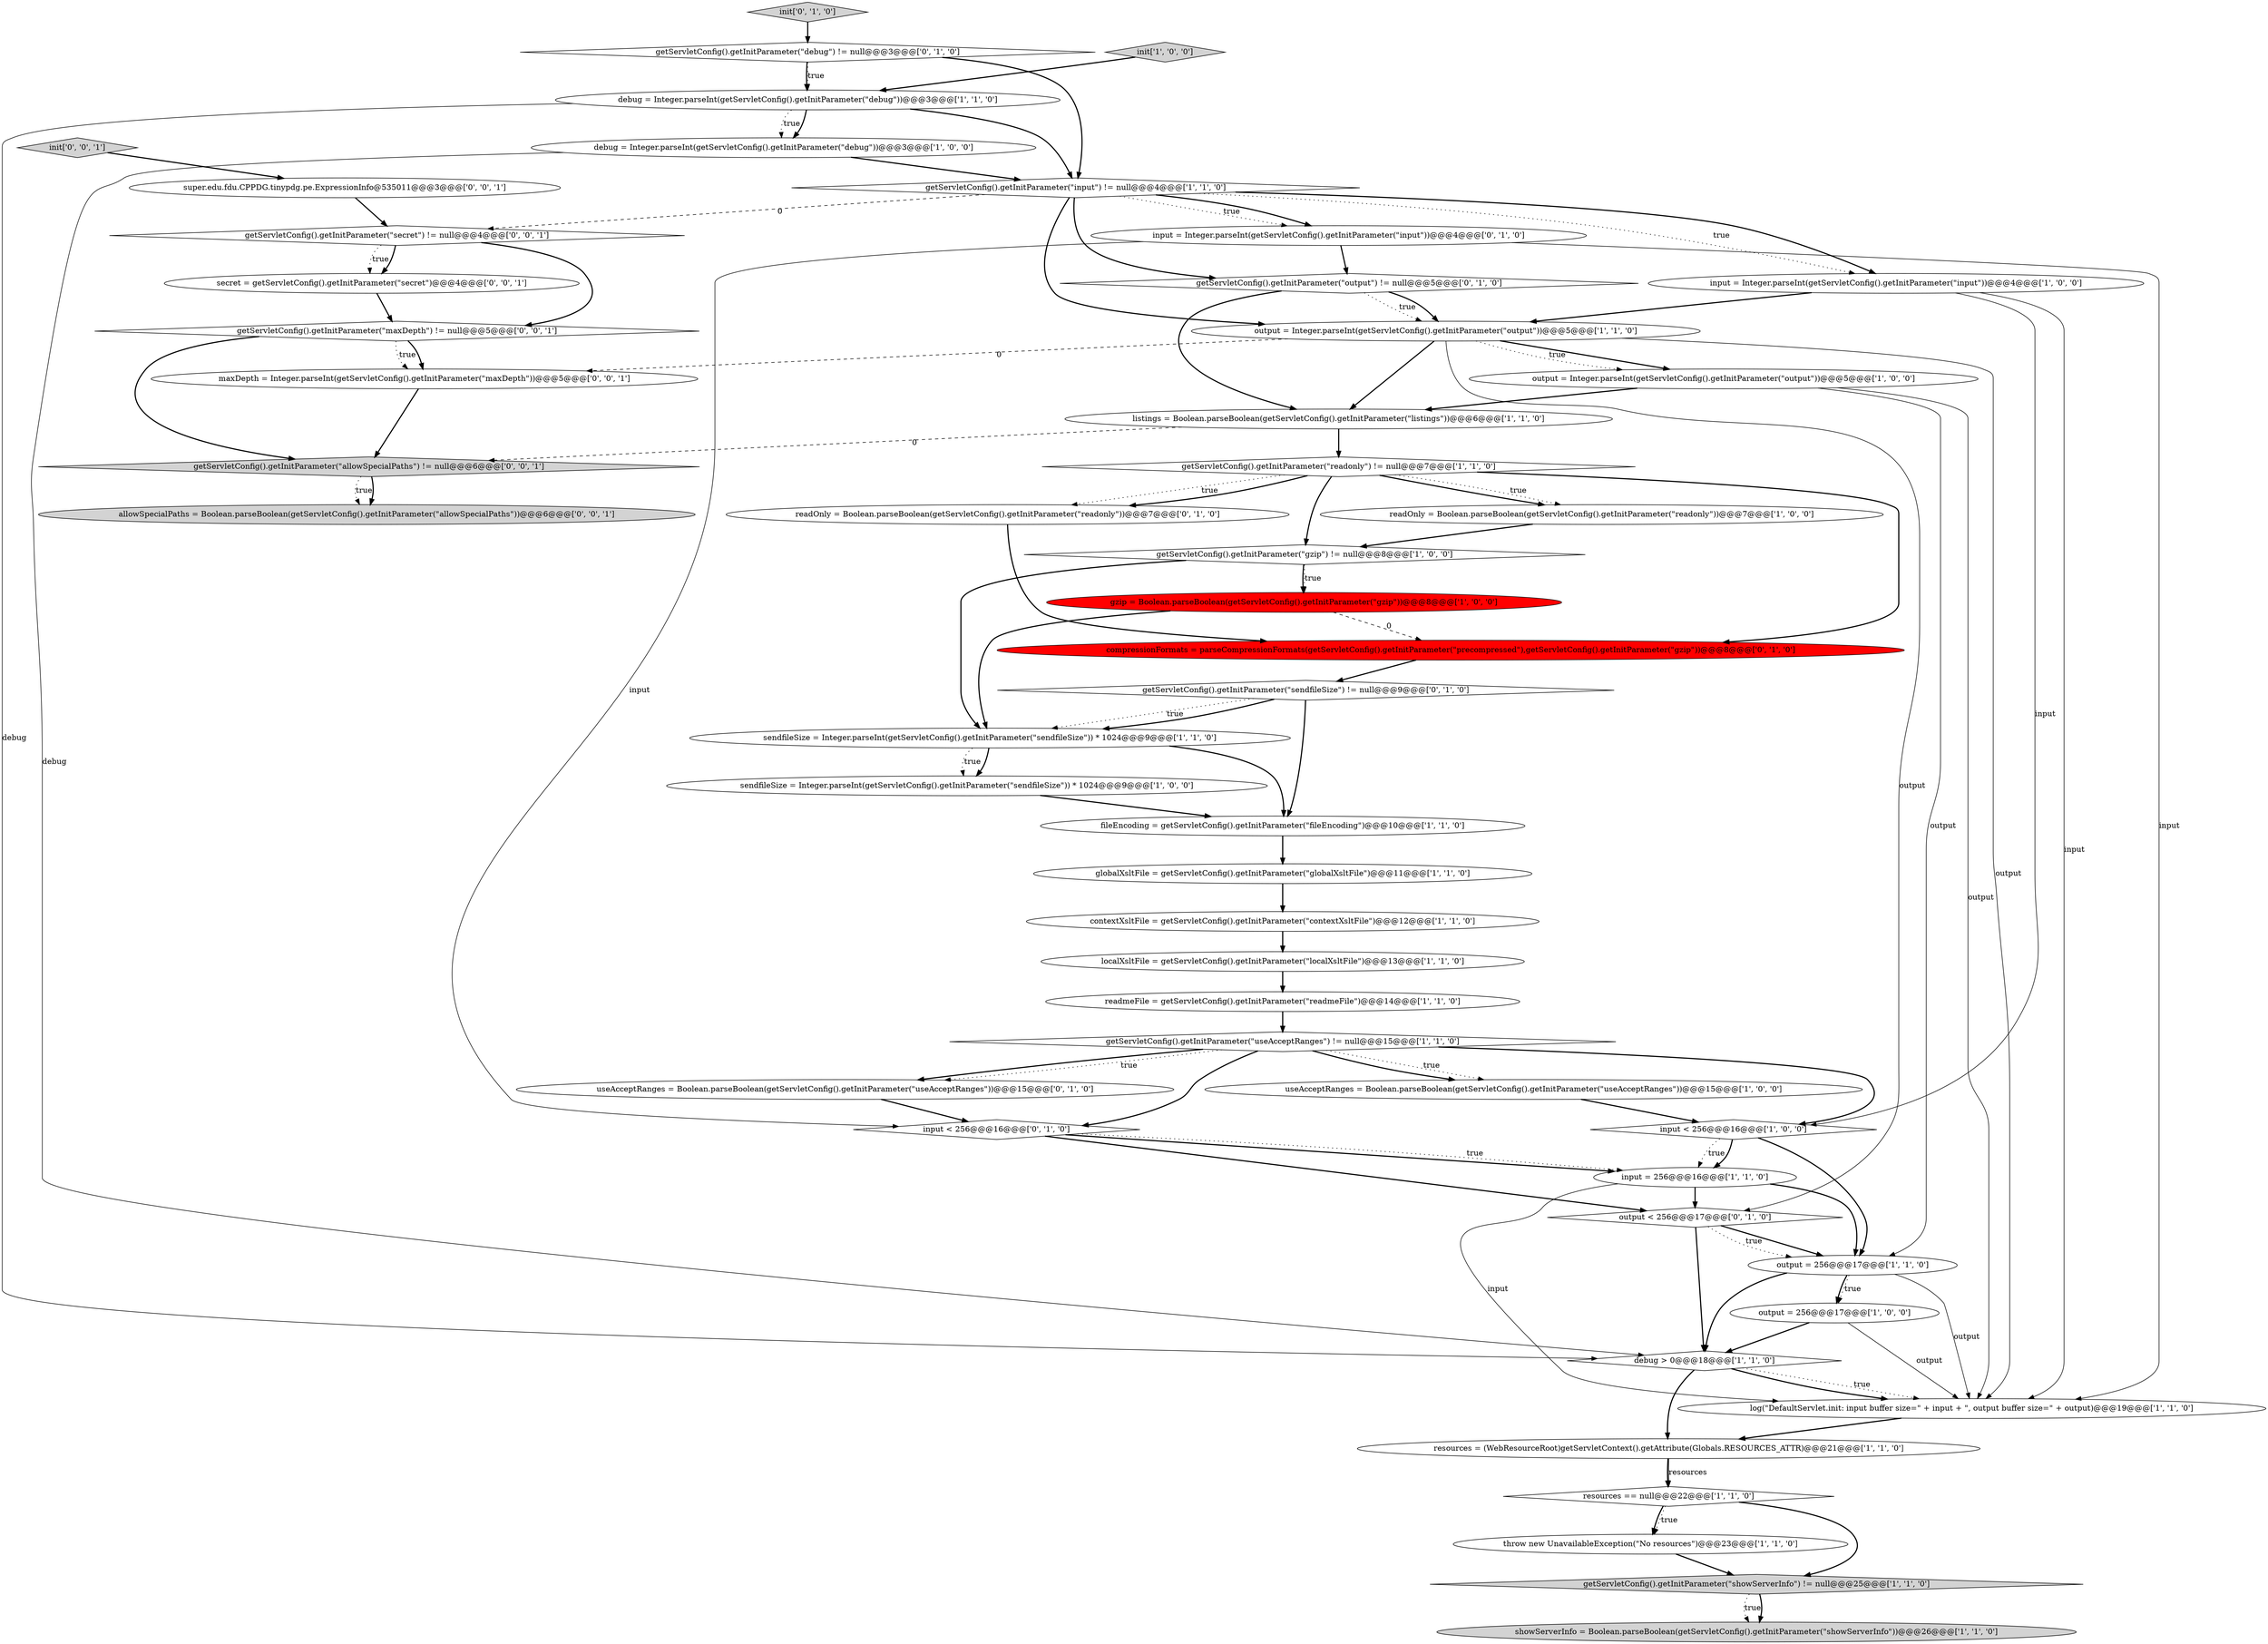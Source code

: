 digraph {
19 [style = filled, label = "output = 256@@@17@@@['1', '1', '0']", fillcolor = white, shape = ellipse image = "AAA0AAABBB1BBB"];
36 [style = filled, label = "input = Integer.parseInt(getServletConfig().getInitParameter(\"input\"))@@@4@@@['0', '1', '0']", fillcolor = white, shape = ellipse image = "AAA0AAABBB2BBB"];
22 [style = filled, label = "sendfileSize = Integer.parseInt(getServletConfig().getInitParameter(\"sendfileSize\")) * 1024@@@9@@@['1', '0', '0']", fillcolor = white, shape = ellipse image = "AAA0AAABBB1BBB"];
21 [style = filled, label = "debug = Integer.parseInt(getServletConfig().getInitParameter(\"debug\"))@@@3@@@['1', '0', '0']", fillcolor = white, shape = ellipse image = "AAA0AAABBB1BBB"];
9 [style = filled, label = "init['1', '0', '0']", fillcolor = lightgray, shape = diamond image = "AAA0AAABBB1BBB"];
40 [style = filled, label = "input < 256@@@16@@@['0', '1', '0']", fillcolor = white, shape = diamond image = "AAA0AAABBB2BBB"];
48 [style = filled, label = "maxDepth = Integer.parseInt(getServletConfig().getInitParameter(\"maxDepth\"))@@@5@@@['0', '0', '1']", fillcolor = white, shape = ellipse image = "AAA0AAABBB3BBB"];
29 [style = filled, label = "showServerInfo = Boolean.parseBoolean(getServletConfig().getInitParameter(\"showServerInfo\"))@@@26@@@['1', '1', '0']", fillcolor = lightgray, shape = ellipse image = "AAA0AAABBB1BBB"];
7 [style = filled, label = "getServletConfig().getInitParameter(\"gzip\") != null@@@8@@@['1', '0', '0']", fillcolor = white, shape = diamond image = "AAA0AAABBB1BBB"];
32 [style = filled, label = "getServletConfig().getInitParameter(\"debug\") != null@@@3@@@['0', '1', '0']", fillcolor = white, shape = diamond image = "AAA0AAABBB2BBB"];
39 [style = filled, label = "getServletConfig().getInitParameter(\"output\") != null@@@5@@@['0', '1', '0']", fillcolor = white, shape = diamond image = "AAA0AAABBB2BBB"];
33 [style = filled, label = "output < 256@@@17@@@['0', '1', '0']", fillcolor = white, shape = diamond image = "AAA0AAABBB2BBB"];
13 [style = filled, label = "debug > 0@@@18@@@['1', '1', '0']", fillcolor = white, shape = diamond image = "AAA0AAABBB1BBB"];
8 [style = filled, label = "input < 256@@@16@@@['1', '0', '0']", fillcolor = white, shape = diamond image = "AAA0AAABBB1BBB"];
15 [style = filled, label = "globalXsltFile = getServletConfig().getInitParameter(\"globalXsltFile\")@@@11@@@['1', '1', '0']", fillcolor = white, shape = ellipse image = "AAA0AAABBB1BBB"];
24 [style = filled, label = "resources == null@@@22@@@['1', '1', '0']", fillcolor = white, shape = diamond image = "AAA0AAABBB1BBB"];
49 [style = filled, label = "getServletConfig().getInitParameter(\"allowSpecialPaths\") != null@@@6@@@['0', '0', '1']", fillcolor = lightgray, shape = diamond image = "AAA0AAABBB3BBB"];
6 [style = filled, label = "throw new UnavailableException(\"No resources\")@@@23@@@['1', '1', '0']", fillcolor = white, shape = ellipse image = "AAA0AAABBB1BBB"];
34 [style = filled, label = "getServletConfig().getInitParameter(\"sendfileSize\") != null@@@9@@@['0', '1', '0']", fillcolor = white, shape = diamond image = "AAA0AAABBB2BBB"];
44 [style = filled, label = "allowSpecialPaths = Boolean.parseBoolean(getServletConfig().getInitParameter(\"allowSpecialPaths\"))@@@6@@@['0', '0', '1']", fillcolor = lightgray, shape = ellipse image = "AAA0AAABBB3BBB"];
42 [style = filled, label = "super.edu.fdu.CPPDG.tinypdg.pe.ExpressionInfo@535011@@@3@@@['0', '0', '1']", fillcolor = white, shape = ellipse image = "AAA0AAABBB3BBB"];
41 [style = filled, label = "init['0', '1', '0']", fillcolor = lightgray, shape = diamond image = "AAA0AAABBB2BBB"];
20 [style = filled, label = "localXsltFile = getServletConfig().getInitParameter(\"localXsltFile\")@@@13@@@['1', '1', '0']", fillcolor = white, shape = ellipse image = "AAA0AAABBB1BBB"];
18 [style = filled, label = "listings = Boolean.parseBoolean(getServletConfig().getInitParameter(\"listings\"))@@@6@@@['1', '1', '0']", fillcolor = white, shape = ellipse image = "AAA0AAABBB1BBB"];
31 [style = filled, label = "getServletConfig().getInitParameter(\"useAcceptRanges\") != null@@@15@@@['1', '1', '0']", fillcolor = white, shape = diamond image = "AAA0AAABBB1BBB"];
43 [style = filled, label = "getServletConfig().getInitParameter(\"maxDepth\") != null@@@5@@@['0', '0', '1']", fillcolor = white, shape = diamond image = "AAA0AAABBB3BBB"];
11 [style = filled, label = "contextXsltFile = getServletConfig().getInitParameter(\"contextXsltFile\")@@@12@@@['1', '1', '0']", fillcolor = white, shape = ellipse image = "AAA0AAABBB1BBB"];
37 [style = filled, label = "compressionFormats = parseCompressionFormats(getServletConfig().getInitParameter(\"precompressed\"),getServletConfig().getInitParameter(\"gzip\"))@@@8@@@['0', '1', '0']", fillcolor = red, shape = ellipse image = "AAA1AAABBB2BBB"];
16 [style = filled, label = "log(\"DefaultServlet.init: input buffer size=\" + input + \", output buffer size=\" + output)@@@19@@@['1', '1', '0']", fillcolor = white, shape = ellipse image = "AAA0AAABBB1BBB"];
27 [style = filled, label = "gzip = Boolean.parseBoolean(getServletConfig().getInitParameter(\"gzip\"))@@@8@@@['1', '0', '0']", fillcolor = red, shape = ellipse image = "AAA1AAABBB1BBB"];
10 [style = filled, label = "readOnly = Boolean.parseBoolean(getServletConfig().getInitParameter(\"readonly\"))@@@7@@@['1', '0', '0']", fillcolor = white, shape = ellipse image = "AAA0AAABBB1BBB"];
17 [style = filled, label = "getServletConfig().getInitParameter(\"showServerInfo\") != null@@@25@@@['1', '1', '0']", fillcolor = lightgray, shape = diamond image = "AAA0AAABBB1BBB"];
3 [style = filled, label = "fileEncoding = getServletConfig().getInitParameter(\"fileEncoding\")@@@10@@@['1', '1', '0']", fillcolor = white, shape = ellipse image = "AAA0AAABBB1BBB"];
47 [style = filled, label = "init['0', '0', '1']", fillcolor = lightgray, shape = diamond image = "AAA0AAABBB3BBB"];
25 [style = filled, label = "sendfileSize = Integer.parseInt(getServletConfig().getInitParameter(\"sendfileSize\")) * 1024@@@9@@@['1', '1', '0']", fillcolor = white, shape = ellipse image = "AAA0AAABBB1BBB"];
35 [style = filled, label = "useAcceptRanges = Boolean.parseBoolean(getServletConfig().getInitParameter(\"useAcceptRanges\"))@@@15@@@['0', '1', '0']", fillcolor = white, shape = ellipse image = "AAA0AAABBB2BBB"];
0 [style = filled, label = "input = Integer.parseInt(getServletConfig().getInitParameter(\"input\"))@@@4@@@['1', '0', '0']", fillcolor = white, shape = ellipse image = "AAA0AAABBB1BBB"];
23 [style = filled, label = "useAcceptRanges = Boolean.parseBoolean(getServletConfig().getInitParameter(\"useAcceptRanges\"))@@@15@@@['1', '0', '0']", fillcolor = white, shape = ellipse image = "AAA0AAABBB1BBB"];
26 [style = filled, label = "input = 256@@@16@@@['1', '1', '0']", fillcolor = white, shape = ellipse image = "AAA0AAABBB1BBB"];
30 [style = filled, label = "getServletConfig().getInitParameter(\"readonly\") != null@@@7@@@['1', '1', '0']", fillcolor = white, shape = diamond image = "AAA0AAABBB1BBB"];
38 [style = filled, label = "readOnly = Boolean.parseBoolean(getServletConfig().getInitParameter(\"readonly\"))@@@7@@@['0', '1', '0']", fillcolor = white, shape = ellipse image = "AAA0AAABBB2BBB"];
45 [style = filled, label = "secret = getServletConfig().getInitParameter(\"secret\")@@@4@@@['0', '0', '1']", fillcolor = white, shape = ellipse image = "AAA0AAABBB3BBB"];
12 [style = filled, label = "readmeFile = getServletConfig().getInitParameter(\"readmeFile\")@@@14@@@['1', '1', '0']", fillcolor = white, shape = ellipse image = "AAA0AAABBB1BBB"];
2 [style = filled, label = "output = Integer.parseInt(getServletConfig().getInitParameter(\"output\"))@@@5@@@['1', '1', '0']", fillcolor = white, shape = ellipse image = "AAA0AAABBB1BBB"];
28 [style = filled, label = "debug = Integer.parseInt(getServletConfig().getInitParameter(\"debug\"))@@@3@@@['1', '1', '0']", fillcolor = white, shape = ellipse image = "AAA0AAABBB1BBB"];
4 [style = filled, label = "getServletConfig().getInitParameter(\"input\") != null@@@4@@@['1', '1', '0']", fillcolor = white, shape = diamond image = "AAA0AAABBB1BBB"];
46 [style = filled, label = "getServletConfig().getInitParameter(\"secret\") != null@@@4@@@['0', '0', '1']", fillcolor = white, shape = diamond image = "AAA0AAABBB3BBB"];
5 [style = filled, label = "output = 256@@@17@@@['1', '0', '0']", fillcolor = white, shape = ellipse image = "AAA0AAABBB1BBB"];
14 [style = filled, label = "resources = (WebResourceRoot)getServletContext().getAttribute(Globals.RESOURCES_ATTR)@@@21@@@['1', '1', '0']", fillcolor = white, shape = ellipse image = "AAA0AAABBB1BBB"];
1 [style = filled, label = "output = Integer.parseInt(getServletConfig().getInitParameter(\"output\"))@@@5@@@['1', '0', '0']", fillcolor = white, shape = ellipse image = "AAA0AAABBB1BBB"];
14->24 [style = bold, label=""];
24->6 [style = dotted, label="true"];
32->28 [style = dotted, label="true"];
0->16 [style = solid, label="input"];
36->16 [style = solid, label="input"];
25->22 [style = bold, label=""];
28->21 [style = dotted, label="true"];
1->19 [style = solid, label="output"];
18->30 [style = bold, label=""];
1->16 [style = solid, label="output"];
18->49 [style = dashed, label="0"];
2->16 [style = solid, label="output"];
39->18 [style = bold, label=""];
19->5 [style = bold, label=""];
28->21 [style = bold, label=""];
15->11 [style = bold, label=""];
31->35 [style = bold, label=""];
45->43 [style = bold, label=""];
24->17 [style = bold, label=""];
7->27 [style = dotted, label="true"];
31->40 [style = bold, label=""];
40->26 [style = bold, label=""];
16->14 [style = bold, label=""];
4->36 [style = dotted, label="true"];
4->36 [style = bold, label=""];
32->4 [style = bold, label=""];
13->14 [style = bold, label=""];
27->25 [style = bold, label=""];
26->16 [style = solid, label="input"];
39->2 [style = dotted, label="true"];
41->32 [style = bold, label=""];
48->49 [style = bold, label=""];
5->16 [style = solid, label="output"];
42->46 [style = bold, label=""];
40->26 [style = dotted, label="true"];
4->0 [style = dotted, label="true"];
25->3 [style = bold, label=""];
2->18 [style = bold, label=""];
4->2 [style = bold, label=""];
23->8 [style = bold, label=""];
10->7 [style = bold, label=""];
33->13 [style = bold, label=""];
13->16 [style = bold, label=""];
4->0 [style = bold, label=""];
19->16 [style = solid, label="output"];
35->40 [style = bold, label=""];
2->48 [style = dashed, label="0"];
19->13 [style = bold, label=""];
49->44 [style = dotted, label="true"];
38->37 [style = bold, label=""];
30->7 [style = bold, label=""];
31->23 [style = dotted, label="true"];
46->45 [style = dotted, label="true"];
30->10 [style = bold, label=""];
12->31 [style = bold, label=""];
21->4 [style = bold, label=""];
46->43 [style = bold, label=""];
6->17 [style = bold, label=""];
13->16 [style = dotted, label="true"];
47->42 [style = bold, label=""];
31->35 [style = dotted, label="true"];
30->10 [style = dotted, label="true"];
2->1 [style = bold, label=""];
4->39 [style = bold, label=""];
49->44 [style = bold, label=""];
4->46 [style = dashed, label="0"];
26->19 [style = bold, label=""];
36->39 [style = bold, label=""];
27->37 [style = dashed, label="0"];
9->28 [style = bold, label=""];
40->33 [style = bold, label=""];
43->48 [style = dotted, label="true"];
5->13 [style = bold, label=""];
39->2 [style = bold, label=""];
19->5 [style = dotted, label="true"];
30->38 [style = dotted, label="true"];
17->29 [style = dotted, label="true"];
33->19 [style = bold, label=""];
31->8 [style = bold, label=""];
34->25 [style = dotted, label="true"];
36->40 [style = solid, label="input"];
11->20 [style = bold, label=""];
8->26 [style = dotted, label="true"];
30->38 [style = bold, label=""];
34->25 [style = bold, label=""];
31->23 [style = bold, label=""];
21->13 [style = solid, label="debug"];
8->19 [style = bold, label=""];
0->2 [style = bold, label=""];
43->48 [style = bold, label=""];
1->18 [style = bold, label=""];
3->15 [style = bold, label=""];
30->37 [style = bold, label=""];
0->8 [style = solid, label="input"];
22->3 [style = bold, label=""];
14->24 [style = solid, label="resources"];
34->3 [style = bold, label=""];
2->1 [style = dotted, label="true"];
37->34 [style = bold, label=""];
20->12 [style = bold, label=""];
25->22 [style = dotted, label="true"];
7->27 [style = bold, label=""];
28->13 [style = solid, label="debug"];
33->19 [style = dotted, label="true"];
46->45 [style = bold, label=""];
43->49 [style = bold, label=""];
2->33 [style = solid, label="output"];
7->25 [style = bold, label=""];
24->6 [style = bold, label=""];
17->29 [style = bold, label=""];
26->33 [style = bold, label=""];
32->28 [style = bold, label=""];
28->4 [style = bold, label=""];
8->26 [style = bold, label=""];
}
